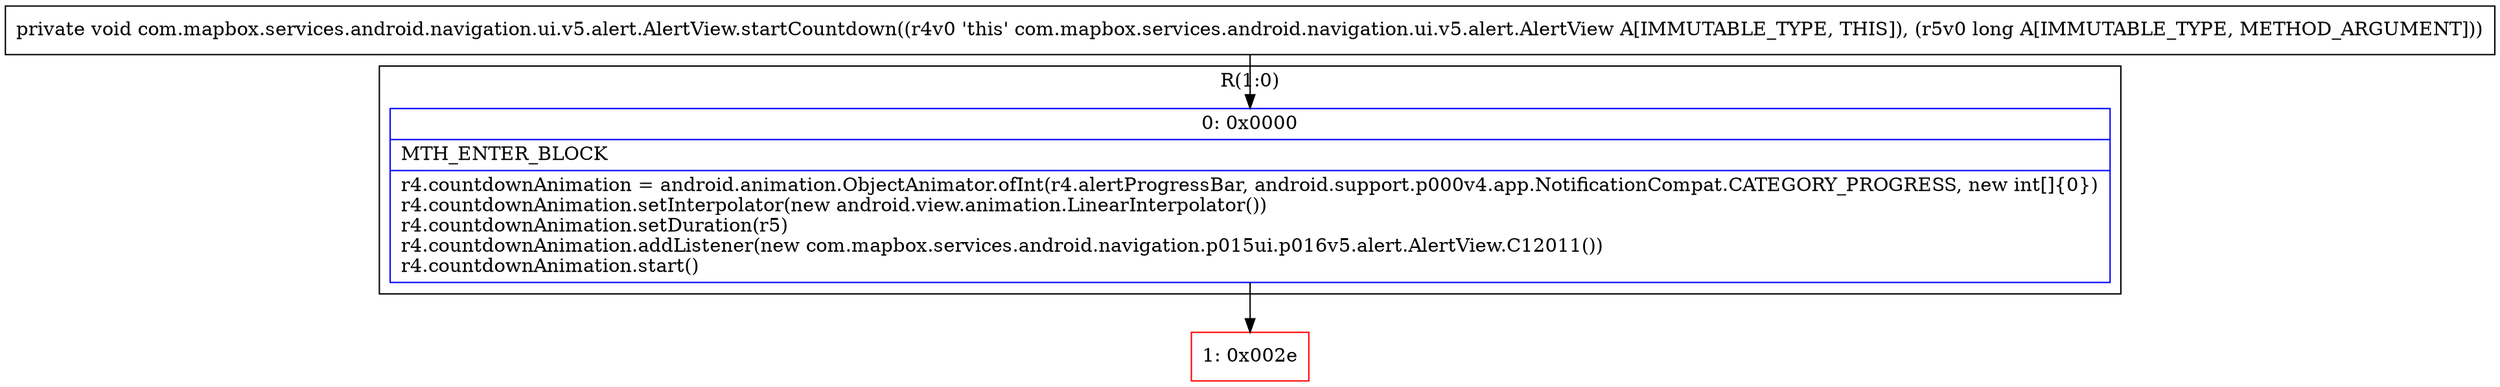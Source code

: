 digraph "CFG forcom.mapbox.services.android.navigation.ui.v5.alert.AlertView.startCountdown(J)V" {
subgraph cluster_Region_2071372101 {
label = "R(1:0)";
node [shape=record,color=blue];
Node_0 [shape=record,label="{0\:\ 0x0000|MTH_ENTER_BLOCK\l|r4.countdownAnimation = android.animation.ObjectAnimator.ofInt(r4.alertProgressBar, android.support.p000v4.app.NotificationCompat.CATEGORY_PROGRESS, new int[]\{0\})\lr4.countdownAnimation.setInterpolator(new android.view.animation.LinearInterpolator())\lr4.countdownAnimation.setDuration(r5)\lr4.countdownAnimation.addListener(new com.mapbox.services.android.navigation.p015ui.p016v5.alert.AlertView.C12011())\lr4.countdownAnimation.start()\l}"];
}
Node_1 [shape=record,color=red,label="{1\:\ 0x002e}"];
MethodNode[shape=record,label="{private void com.mapbox.services.android.navigation.ui.v5.alert.AlertView.startCountdown((r4v0 'this' com.mapbox.services.android.navigation.ui.v5.alert.AlertView A[IMMUTABLE_TYPE, THIS]), (r5v0 long A[IMMUTABLE_TYPE, METHOD_ARGUMENT])) }"];
MethodNode -> Node_0;
Node_0 -> Node_1;
}

